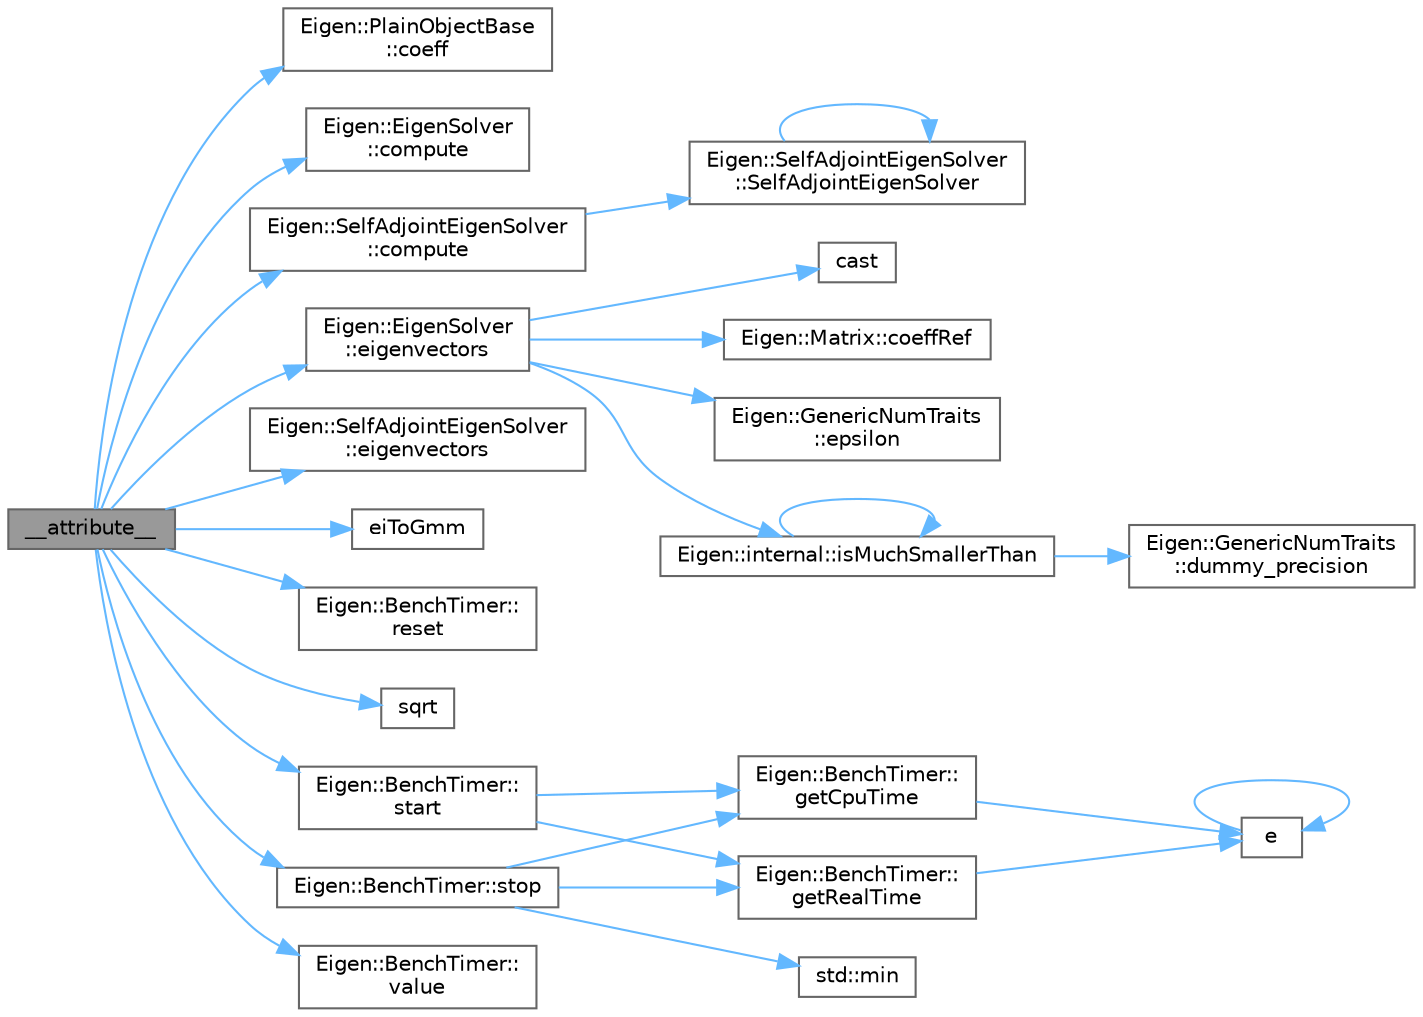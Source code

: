 digraph "__attribute__"
{
 // LATEX_PDF_SIZE
  bgcolor="transparent";
  edge [fontname=Helvetica,fontsize=10,labelfontname=Helvetica,labelfontsize=10];
  node [fontname=Helvetica,fontsize=10,shape=box,height=0.2,width=0.4];
  rankdir="LR";
  Node1 [id="Node000001",label="__attribute__",height=0.2,width=0.4,color="gray40", fillcolor="grey60", style="filled", fontcolor="black",tooltip=" "];
  Node1 -> Node2 [id="edge1_Node000001_Node000002",color="steelblue1",style="solid",tooltip=" "];
  Node2 [id="Node000002",label="Eigen::PlainObjectBase\l::coeff",height=0.2,width=0.4,color="grey40", fillcolor="white", style="filled",URL="$class_eigen_1_1_plain_object_base.html#aa5a84a35bf7dc5c42abf4a3e9fde222c",tooltip=" "];
  Node1 -> Node3 [id="edge2_Node000001_Node000003",color="steelblue1",style="solid",tooltip=" "];
  Node3 [id="Node000003",label="Eigen::EigenSolver\l::compute",height=0.2,width=0.4,color="grey40", fillcolor="white", style="filled",URL="$class_eigen_1_1_eigen_solver.html#aff5c2bd7843aacdcd59b9cbe420752ff",tooltip="Computes eigendecomposition of given matrix."];
  Node1 -> Node4 [id="edge3_Node000001_Node000004",color="steelblue1",style="solid",tooltip=" "];
  Node4 [id="Node000004",label="Eigen::SelfAdjointEigenSolver\l::compute",height=0.2,width=0.4,color="grey40", fillcolor="white", style="filled",URL="$class_eigen_1_1_self_adjoint_eigen_solver.html#aca7cecd3847bfea28e5984ab1c9e3921",tooltip="Computes eigendecomposition of given matrix."];
  Node4 -> Node5 [id="edge4_Node000004_Node000005",color="steelblue1",style="solid",tooltip=" "];
  Node5 [id="Node000005",label="Eigen::SelfAdjointEigenSolver\l::SelfAdjointEigenSolver",height=0.2,width=0.4,color="grey40", fillcolor="white", style="filled",URL="$class_eigen_1_1_self_adjoint_eigen_solver.html#af3466b3809be4a7738d84493d80d4737",tooltip="Default constructor for fixed-size matrices."];
  Node5 -> Node5 [id="edge5_Node000005_Node000005",color="steelblue1",style="solid",tooltip=" "];
  Node1 -> Node6 [id="edge6_Node000001_Node000006",color="steelblue1",style="solid",tooltip=" "];
  Node6 [id="Node000006",label="Eigen::EigenSolver\l::eigenvectors",height=0.2,width=0.4,color="grey40", fillcolor="white", style="filled",URL="$class_eigen_1_1_eigen_solver.html#a66288022802172e3ee059283b26201d7",tooltip="Returns the eigenvectors of given matrix."];
  Node6 -> Node7 [id="edge7_Node000006_Node000007",color="steelblue1",style="solid",tooltip=" "];
  Node7 [id="Node000007",label="cast",height=0.2,width=0.4,color="grey40", fillcolor="white", style="filled",URL="$_common_cwise_unary_ops_8h.html#aa89d007196125d10fa7d6e19811aca05",tooltip=" "];
  Node6 -> Node8 [id="edge8_Node000006_Node000008",color="steelblue1",style="solid",tooltip=" "];
  Node8 [id="Node000008",label="Eigen::Matrix::coeffRef",height=0.2,width=0.4,color="grey40", fillcolor="white", style="filled",URL="$class_eigen_1_1_matrix.html#aec085505a683eaffbd9b6680e99611af",tooltip=" "];
  Node6 -> Node9 [id="edge9_Node000006_Node000009",color="steelblue1",style="solid",tooltip=" "];
  Node9 [id="Node000009",label="Eigen::GenericNumTraits\l::epsilon",height=0.2,width=0.4,color="grey40", fillcolor="white", style="filled",URL="$struct_eigen_1_1_generic_num_traits.html#aadcf7fa75b2bc9a0e461a3b851d836a7",tooltip=" "];
  Node6 -> Node10 [id="edge10_Node000006_Node000010",color="steelblue1",style="solid",tooltip=" "];
  Node10 [id="Node000010",label="Eigen::internal::isMuchSmallerThan",height=0.2,width=0.4,color="grey40", fillcolor="white", style="filled",URL="$namespace_eigen_1_1internal.html#a84d9a116f1410c45670db495257f64ac",tooltip=" "];
  Node10 -> Node11 [id="edge11_Node000010_Node000011",color="steelblue1",style="solid",tooltip=" "];
  Node11 [id="Node000011",label="Eigen::GenericNumTraits\l::dummy_precision",height=0.2,width=0.4,color="grey40", fillcolor="white", style="filled",URL="$struct_eigen_1_1_generic_num_traits.html#a77dc085cf094c377faaf0c520e3e4efa",tooltip=" "];
  Node10 -> Node10 [id="edge12_Node000010_Node000010",color="steelblue1",style="solid",tooltip=" "];
  Node1 -> Node12 [id="edge13_Node000001_Node000012",color="steelblue1",style="solid",tooltip=" "];
  Node12 [id="Node000012",label="Eigen::SelfAdjointEigenSolver\l::eigenvectors",height=0.2,width=0.4,color="grey40", fillcolor="white", style="filled",URL="$class_eigen_1_1_self_adjoint_eigen_solver.html#aa6e650f65298c05b78942df39f6c9388",tooltip="Returns the eigenvectors of given matrix."];
  Node1 -> Node13 [id="edge14_Node000001_Node000013",color="steelblue1",style="solid",tooltip=" "];
  Node13 [id="Node000013",label="eiToGmm",height=0.2,width=0.4,color="grey40", fillcolor="white", style="filled",URL="$_bench_sparse_util_8h.html#a0fd61c7904dc93b13137609cbb19f7e4",tooltip=" "];
  Node1 -> Node14 [id="edge15_Node000001_Node000014",color="steelblue1",style="solid",tooltip=" "];
  Node14 [id="Node000014",label="Eigen::BenchTimer::\lreset",height=0.2,width=0.4,color="grey40", fillcolor="white", style="filled",URL="$class_eigen_1_1_bench_timer.html#a32a7276d10363d2d166234d7fb07182a",tooltip=" "];
  Node1 -> Node15 [id="edge16_Node000001_Node000015",color="steelblue1",style="solid",tooltip=" "];
  Node15 [id="Node000015",label="sqrt",height=0.2,width=0.4,color="grey40", fillcolor="white", style="filled",URL="$_array_cwise_unary_ops_8h.html#a656b9217a2fcb6de59dc8d1eb3079cc7",tooltip=" "];
  Node1 -> Node16 [id="edge17_Node000001_Node000016",color="steelblue1",style="solid",tooltip=" "];
  Node16 [id="Node000016",label="Eigen::BenchTimer::\lstart",height=0.2,width=0.4,color="grey40", fillcolor="white", style="filled",URL="$class_eigen_1_1_bench_timer.html#a6b01cc1c0408353022174b867ab29dc9",tooltip=" "];
  Node16 -> Node17 [id="edge18_Node000016_Node000017",color="steelblue1",style="solid",tooltip=" "];
  Node17 [id="Node000017",label="Eigen::BenchTimer::\lgetCpuTime",height=0.2,width=0.4,color="grey40", fillcolor="white", style="filled",URL="$class_eigen_1_1_bench_timer.html#a5e1faf3cf0c7958128fc4ad10377f51c",tooltip=" "];
  Node17 -> Node18 [id="edge19_Node000017_Node000018",color="steelblue1",style="solid",tooltip=" "];
  Node18 [id="Node000018",label="e",height=0.2,width=0.4,color="grey40", fillcolor="white", style="filled",URL="$_cwise__array__power__array_8cpp.html#a9cb86ff854760bf91a154f2724a9101d",tooltip=" "];
  Node18 -> Node18 [id="edge20_Node000018_Node000018",color="steelblue1",style="solid",tooltip=" "];
  Node16 -> Node19 [id="edge21_Node000016_Node000019",color="steelblue1",style="solid",tooltip=" "];
  Node19 [id="Node000019",label="Eigen::BenchTimer::\lgetRealTime",height=0.2,width=0.4,color="grey40", fillcolor="white", style="filled",URL="$class_eigen_1_1_bench_timer.html#af215200501091952ffa5e919fe31cfca",tooltip=" "];
  Node19 -> Node18 [id="edge22_Node000019_Node000018",color="steelblue1",style="solid",tooltip=" "];
  Node1 -> Node20 [id="edge23_Node000001_Node000020",color="steelblue1",style="solid",tooltip=" "];
  Node20 [id="Node000020",label="Eigen::BenchTimer::stop",height=0.2,width=0.4,color="grey40", fillcolor="white", style="filled",URL="$class_eigen_1_1_bench_timer.html#a367e14b2e9c1ab6d3f0ff7bcfcd5ee37",tooltip=" "];
  Node20 -> Node17 [id="edge24_Node000020_Node000017",color="steelblue1",style="solid",tooltip=" "];
  Node20 -> Node19 [id="edge25_Node000020_Node000019",color="steelblue1",style="solid",tooltip=" "];
  Node20 -> Node21 [id="edge26_Node000020_Node000021",color="steelblue1",style="solid",tooltip=" "];
  Node21 [id="Node000021",label="std::min",height=0.2,width=0.4,color="grey40", fillcolor="white", style="filled",URL="$namespacestd.html#ac7b9885417769949d76890454b6d072e",tooltip=" "];
  Node1 -> Node22 [id="edge27_Node000001_Node000022",color="steelblue1",style="solid",tooltip=" "];
  Node22 [id="Node000022",label="Eigen::BenchTimer::\lvalue",height=0.2,width=0.4,color="grey40", fillcolor="white", style="filled",URL="$class_eigen_1_1_bench_timer.html#a26760f963ed8b64c126159bfea57735e",tooltip=" "];
}
